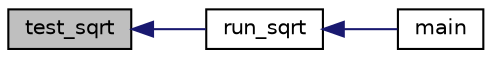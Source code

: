 digraph "test_sqrt"
{
  edge [fontname="Helvetica",fontsize="10",labelfontname="Helvetica",labelfontsize="10"];
  node [fontname="Helvetica",fontsize="10",shape=record];
  rankdir="LR";
  Node1833 [label="test_sqrt",height=0.2,width=0.4,color="black", fillcolor="grey75", style="filled", fontcolor="black"];
  Node1833 -> Node1834 [dir="back",color="midnightblue",fontsize="10",style="solid",fontname="Helvetica"];
  Node1834 [label="run_sqrt",height=0.2,width=0.4,color="black", fillcolor="white", style="filled",URL="$d5/d7f/tests_8c.html#a9f14566c39814625ca83d68d1dddb684"];
  Node1834 -> Node1835 [dir="back",color="midnightblue",fontsize="10",style="solid",fontname="Helvetica"];
  Node1835 [label="main",height=0.2,width=0.4,color="black", fillcolor="white", style="filled",URL="$d5/d7f/tests_8c.html#a3c04138a5bfe5d72780bb7e82a18e627"];
}
